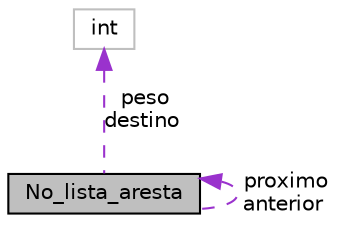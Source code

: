 digraph "No_lista_aresta"
{
  edge [fontname="Helvetica",fontsize="10",labelfontname="Helvetica",labelfontsize="10"];
  node [fontname="Helvetica",fontsize="10",shape=record];
  Node1 [label="No_lista_aresta",height=0.2,width=0.4,color="black", fillcolor="grey75", style="filled", fontcolor="black"];
  Node1 -> Node1 [dir="back",color="darkorchid3",fontsize="10",style="dashed",label=" proximo\nanterior" ,fontname="Helvetica"];
  Node2 -> Node1 [dir="back",color="darkorchid3",fontsize="10",style="dashed",label=" peso\ndestino" ,fontname="Helvetica"];
  Node2 [label="int",height=0.2,width=0.4,color="grey75", fillcolor="white", style="filled"];
}
